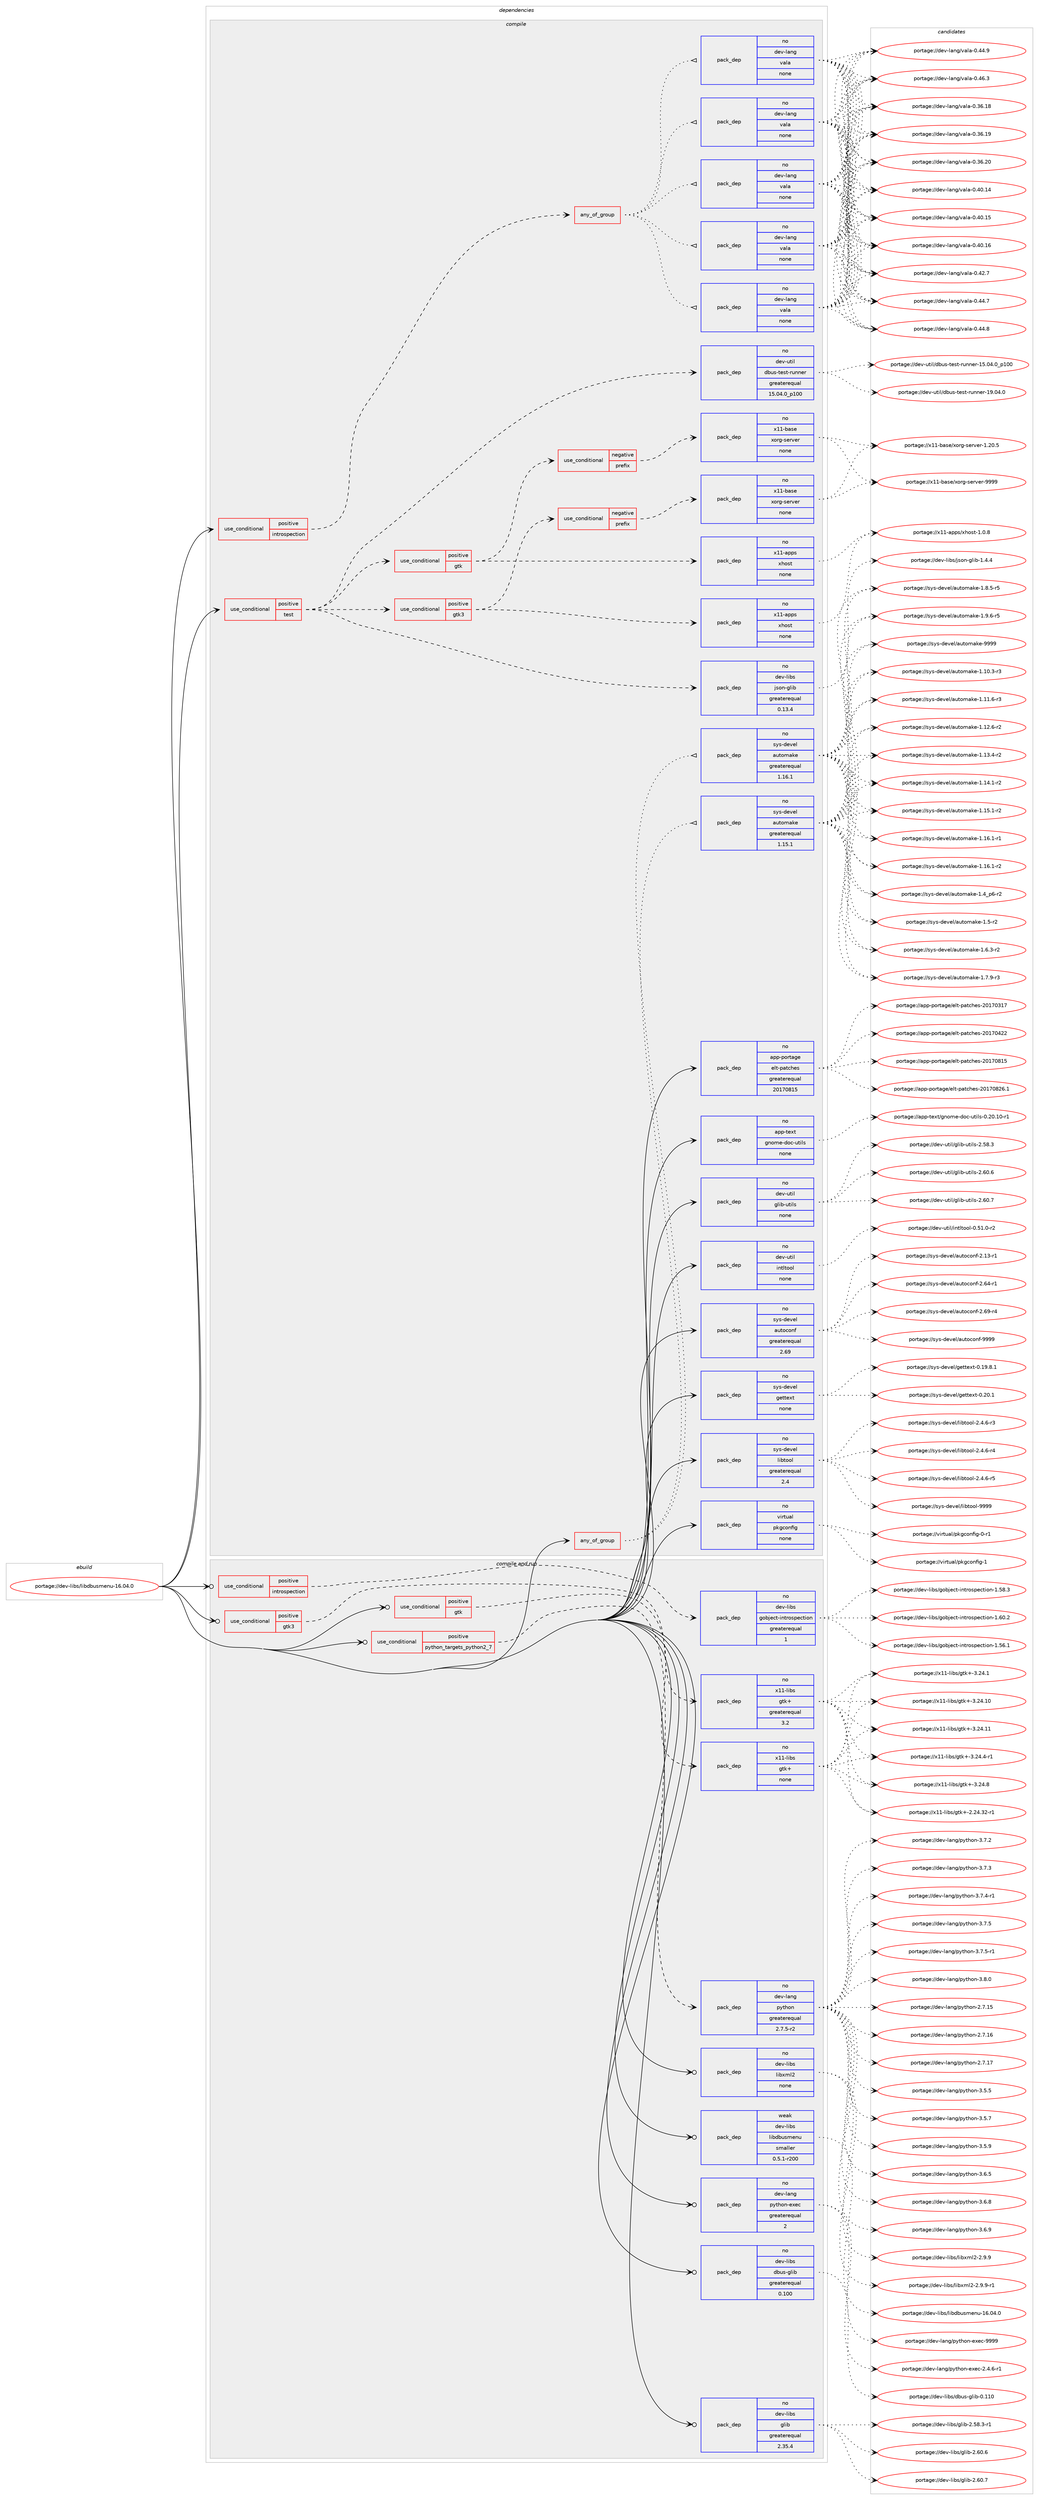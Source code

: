 digraph prolog {

# *************
# Graph options
# *************

newrank=true;
concentrate=true;
compound=true;
graph [rankdir=LR,fontname=Helvetica,fontsize=10,ranksep=1.5];#, ranksep=2.5, nodesep=0.2];
edge  [arrowhead=vee];
node  [fontname=Helvetica,fontsize=10];

# **********
# The ebuild
# **********

subgraph cluster_leftcol {
color=gray;
rank=same;
label=<<i>ebuild</i>>;
id [label="portage://dev-libs/libdbusmenu-16.04.0", color=red, width=4, href="../dev-libs/libdbusmenu-16.04.0.svg"];
}

# ****************
# The dependencies
# ****************

subgraph cluster_midcol {
color=gray;
label=<<i>dependencies</i>>;
subgraph cluster_compile {
fillcolor="#eeeeee";
style=filled;
label=<<i>compile</i>>;
subgraph any2928 {
dependency100228 [label=<<TABLE BORDER="0" CELLBORDER="1" CELLSPACING="0" CELLPADDING="4"><TR><TD CELLPADDING="10">any_of_group</TD></TR></TABLE>>, shape=none, color=red];subgraph pack76312 {
dependency100229 [label=<<TABLE BORDER="0" CELLBORDER="1" CELLSPACING="0" CELLPADDING="4" WIDTH="220"><TR><TD ROWSPAN="6" CELLPADDING="30">pack_dep</TD></TR><TR><TD WIDTH="110">no</TD></TR><TR><TD>sys-devel</TD></TR><TR><TD>automake</TD></TR><TR><TD>greaterequal</TD></TR><TR><TD>1.16.1</TD></TR></TABLE>>, shape=none, color=blue];
}
dependency100228:e -> dependency100229:w [weight=20,style="dotted",arrowhead="oinv"];
subgraph pack76313 {
dependency100230 [label=<<TABLE BORDER="0" CELLBORDER="1" CELLSPACING="0" CELLPADDING="4" WIDTH="220"><TR><TD ROWSPAN="6" CELLPADDING="30">pack_dep</TD></TR><TR><TD WIDTH="110">no</TD></TR><TR><TD>sys-devel</TD></TR><TR><TD>automake</TD></TR><TR><TD>greaterequal</TD></TR><TR><TD>1.15.1</TD></TR></TABLE>>, shape=none, color=blue];
}
dependency100228:e -> dependency100230:w [weight=20,style="dotted",arrowhead="oinv"];
}
id:e -> dependency100228:w [weight=20,style="solid",arrowhead="vee"];
subgraph cond20929 {
dependency100231 [label=<<TABLE BORDER="0" CELLBORDER="1" CELLSPACING="0" CELLPADDING="4"><TR><TD ROWSPAN="3" CELLPADDING="10">use_conditional</TD></TR><TR><TD>positive</TD></TR><TR><TD>introspection</TD></TR></TABLE>>, shape=none, color=red];
subgraph any2929 {
dependency100232 [label=<<TABLE BORDER="0" CELLBORDER="1" CELLSPACING="0" CELLPADDING="4"><TR><TD CELLPADDING="10">any_of_group</TD></TR></TABLE>>, shape=none, color=red];subgraph pack76314 {
dependency100233 [label=<<TABLE BORDER="0" CELLBORDER="1" CELLSPACING="0" CELLPADDING="4" WIDTH="220"><TR><TD ROWSPAN="6" CELLPADDING="30">pack_dep</TD></TR><TR><TD WIDTH="110">no</TD></TR><TR><TD>dev-lang</TD></TR><TR><TD>vala</TD></TR><TR><TD>none</TD></TR><TR><TD></TD></TR></TABLE>>, shape=none, color=blue];
}
dependency100232:e -> dependency100233:w [weight=20,style="dotted",arrowhead="oinv"];
subgraph pack76315 {
dependency100234 [label=<<TABLE BORDER="0" CELLBORDER="1" CELLSPACING="0" CELLPADDING="4" WIDTH="220"><TR><TD ROWSPAN="6" CELLPADDING="30">pack_dep</TD></TR><TR><TD WIDTH="110">no</TD></TR><TR><TD>dev-lang</TD></TR><TR><TD>vala</TD></TR><TR><TD>none</TD></TR><TR><TD></TD></TR></TABLE>>, shape=none, color=blue];
}
dependency100232:e -> dependency100234:w [weight=20,style="dotted",arrowhead="oinv"];
subgraph pack76316 {
dependency100235 [label=<<TABLE BORDER="0" CELLBORDER="1" CELLSPACING="0" CELLPADDING="4" WIDTH="220"><TR><TD ROWSPAN="6" CELLPADDING="30">pack_dep</TD></TR><TR><TD WIDTH="110">no</TD></TR><TR><TD>dev-lang</TD></TR><TR><TD>vala</TD></TR><TR><TD>none</TD></TR><TR><TD></TD></TR></TABLE>>, shape=none, color=blue];
}
dependency100232:e -> dependency100235:w [weight=20,style="dotted",arrowhead="oinv"];
subgraph pack76317 {
dependency100236 [label=<<TABLE BORDER="0" CELLBORDER="1" CELLSPACING="0" CELLPADDING="4" WIDTH="220"><TR><TD ROWSPAN="6" CELLPADDING="30">pack_dep</TD></TR><TR><TD WIDTH="110">no</TD></TR><TR><TD>dev-lang</TD></TR><TR><TD>vala</TD></TR><TR><TD>none</TD></TR><TR><TD></TD></TR></TABLE>>, shape=none, color=blue];
}
dependency100232:e -> dependency100236:w [weight=20,style="dotted",arrowhead="oinv"];
subgraph pack76318 {
dependency100237 [label=<<TABLE BORDER="0" CELLBORDER="1" CELLSPACING="0" CELLPADDING="4" WIDTH="220"><TR><TD ROWSPAN="6" CELLPADDING="30">pack_dep</TD></TR><TR><TD WIDTH="110">no</TD></TR><TR><TD>dev-lang</TD></TR><TR><TD>vala</TD></TR><TR><TD>none</TD></TR><TR><TD></TD></TR></TABLE>>, shape=none, color=blue];
}
dependency100232:e -> dependency100237:w [weight=20,style="dotted",arrowhead="oinv"];
}
dependency100231:e -> dependency100232:w [weight=20,style="dashed",arrowhead="vee"];
}
id:e -> dependency100231:w [weight=20,style="solid",arrowhead="vee"];
subgraph cond20930 {
dependency100238 [label=<<TABLE BORDER="0" CELLBORDER="1" CELLSPACING="0" CELLPADDING="4"><TR><TD ROWSPAN="3" CELLPADDING="10">use_conditional</TD></TR><TR><TD>positive</TD></TR><TR><TD>test</TD></TR></TABLE>>, shape=none, color=red];
subgraph pack76319 {
dependency100239 [label=<<TABLE BORDER="0" CELLBORDER="1" CELLSPACING="0" CELLPADDING="4" WIDTH="220"><TR><TD ROWSPAN="6" CELLPADDING="30">pack_dep</TD></TR><TR><TD WIDTH="110">no</TD></TR><TR><TD>dev-libs</TD></TR><TR><TD>json-glib</TD></TR><TR><TD>greaterequal</TD></TR><TR><TD>0.13.4</TD></TR></TABLE>>, shape=none, color=blue];
}
dependency100238:e -> dependency100239:w [weight=20,style="dashed",arrowhead="vee"];
subgraph pack76320 {
dependency100240 [label=<<TABLE BORDER="0" CELLBORDER="1" CELLSPACING="0" CELLPADDING="4" WIDTH="220"><TR><TD ROWSPAN="6" CELLPADDING="30">pack_dep</TD></TR><TR><TD WIDTH="110">no</TD></TR><TR><TD>dev-util</TD></TR><TR><TD>dbus-test-runner</TD></TR><TR><TD>greaterequal</TD></TR><TR><TD>15.04.0_p100</TD></TR></TABLE>>, shape=none, color=blue];
}
dependency100238:e -> dependency100240:w [weight=20,style="dashed",arrowhead="vee"];
subgraph cond20931 {
dependency100241 [label=<<TABLE BORDER="0" CELLBORDER="1" CELLSPACING="0" CELLPADDING="4"><TR><TD ROWSPAN="3" CELLPADDING="10">use_conditional</TD></TR><TR><TD>positive</TD></TR><TR><TD>gtk</TD></TR></TABLE>>, shape=none, color=red];
subgraph cond20932 {
dependency100242 [label=<<TABLE BORDER="0" CELLBORDER="1" CELLSPACING="0" CELLPADDING="4"><TR><TD ROWSPAN="3" CELLPADDING="10">use_conditional</TD></TR><TR><TD>negative</TD></TR><TR><TD>prefix</TD></TR></TABLE>>, shape=none, color=red];
subgraph pack76321 {
dependency100243 [label=<<TABLE BORDER="0" CELLBORDER="1" CELLSPACING="0" CELLPADDING="4" WIDTH="220"><TR><TD ROWSPAN="6" CELLPADDING="30">pack_dep</TD></TR><TR><TD WIDTH="110">no</TD></TR><TR><TD>x11-base</TD></TR><TR><TD>xorg-server</TD></TR><TR><TD>none</TD></TR><TR><TD></TD></TR></TABLE>>, shape=none, color=blue];
}
dependency100242:e -> dependency100243:w [weight=20,style="dashed",arrowhead="vee"];
}
dependency100241:e -> dependency100242:w [weight=20,style="dashed",arrowhead="vee"];
subgraph pack76322 {
dependency100244 [label=<<TABLE BORDER="0" CELLBORDER="1" CELLSPACING="0" CELLPADDING="4" WIDTH="220"><TR><TD ROWSPAN="6" CELLPADDING="30">pack_dep</TD></TR><TR><TD WIDTH="110">no</TD></TR><TR><TD>x11-apps</TD></TR><TR><TD>xhost</TD></TR><TR><TD>none</TD></TR><TR><TD></TD></TR></TABLE>>, shape=none, color=blue];
}
dependency100241:e -> dependency100244:w [weight=20,style="dashed",arrowhead="vee"];
}
dependency100238:e -> dependency100241:w [weight=20,style="dashed",arrowhead="vee"];
subgraph cond20933 {
dependency100245 [label=<<TABLE BORDER="0" CELLBORDER="1" CELLSPACING="0" CELLPADDING="4"><TR><TD ROWSPAN="3" CELLPADDING="10">use_conditional</TD></TR><TR><TD>positive</TD></TR><TR><TD>gtk3</TD></TR></TABLE>>, shape=none, color=red];
subgraph cond20934 {
dependency100246 [label=<<TABLE BORDER="0" CELLBORDER="1" CELLSPACING="0" CELLPADDING="4"><TR><TD ROWSPAN="3" CELLPADDING="10">use_conditional</TD></TR><TR><TD>negative</TD></TR><TR><TD>prefix</TD></TR></TABLE>>, shape=none, color=red];
subgraph pack76323 {
dependency100247 [label=<<TABLE BORDER="0" CELLBORDER="1" CELLSPACING="0" CELLPADDING="4" WIDTH="220"><TR><TD ROWSPAN="6" CELLPADDING="30">pack_dep</TD></TR><TR><TD WIDTH="110">no</TD></TR><TR><TD>x11-base</TD></TR><TR><TD>xorg-server</TD></TR><TR><TD>none</TD></TR><TR><TD></TD></TR></TABLE>>, shape=none, color=blue];
}
dependency100246:e -> dependency100247:w [weight=20,style="dashed",arrowhead="vee"];
}
dependency100245:e -> dependency100246:w [weight=20,style="dashed",arrowhead="vee"];
subgraph pack76324 {
dependency100248 [label=<<TABLE BORDER="0" CELLBORDER="1" CELLSPACING="0" CELLPADDING="4" WIDTH="220"><TR><TD ROWSPAN="6" CELLPADDING="30">pack_dep</TD></TR><TR><TD WIDTH="110">no</TD></TR><TR><TD>x11-apps</TD></TR><TR><TD>xhost</TD></TR><TR><TD>none</TD></TR><TR><TD></TD></TR></TABLE>>, shape=none, color=blue];
}
dependency100245:e -> dependency100248:w [weight=20,style="dashed",arrowhead="vee"];
}
dependency100238:e -> dependency100245:w [weight=20,style="dashed",arrowhead="vee"];
}
id:e -> dependency100238:w [weight=20,style="solid",arrowhead="vee"];
subgraph pack76325 {
dependency100249 [label=<<TABLE BORDER="0" CELLBORDER="1" CELLSPACING="0" CELLPADDING="4" WIDTH="220"><TR><TD ROWSPAN="6" CELLPADDING="30">pack_dep</TD></TR><TR><TD WIDTH="110">no</TD></TR><TR><TD>app-portage</TD></TR><TR><TD>elt-patches</TD></TR><TR><TD>greaterequal</TD></TR><TR><TD>20170815</TD></TR></TABLE>>, shape=none, color=blue];
}
id:e -> dependency100249:w [weight=20,style="solid",arrowhead="vee"];
subgraph pack76326 {
dependency100250 [label=<<TABLE BORDER="0" CELLBORDER="1" CELLSPACING="0" CELLPADDING="4" WIDTH="220"><TR><TD ROWSPAN="6" CELLPADDING="30">pack_dep</TD></TR><TR><TD WIDTH="110">no</TD></TR><TR><TD>app-text</TD></TR><TR><TD>gnome-doc-utils</TD></TR><TR><TD>none</TD></TR><TR><TD></TD></TR></TABLE>>, shape=none, color=blue];
}
id:e -> dependency100250:w [weight=20,style="solid",arrowhead="vee"];
subgraph pack76327 {
dependency100251 [label=<<TABLE BORDER="0" CELLBORDER="1" CELLSPACING="0" CELLPADDING="4" WIDTH="220"><TR><TD ROWSPAN="6" CELLPADDING="30">pack_dep</TD></TR><TR><TD WIDTH="110">no</TD></TR><TR><TD>dev-util</TD></TR><TR><TD>glib-utils</TD></TR><TR><TD>none</TD></TR><TR><TD></TD></TR></TABLE>>, shape=none, color=blue];
}
id:e -> dependency100251:w [weight=20,style="solid",arrowhead="vee"];
subgraph pack76328 {
dependency100252 [label=<<TABLE BORDER="0" CELLBORDER="1" CELLSPACING="0" CELLPADDING="4" WIDTH="220"><TR><TD ROWSPAN="6" CELLPADDING="30">pack_dep</TD></TR><TR><TD WIDTH="110">no</TD></TR><TR><TD>dev-util</TD></TR><TR><TD>intltool</TD></TR><TR><TD>none</TD></TR><TR><TD></TD></TR></TABLE>>, shape=none, color=blue];
}
id:e -> dependency100252:w [weight=20,style="solid",arrowhead="vee"];
subgraph pack76329 {
dependency100253 [label=<<TABLE BORDER="0" CELLBORDER="1" CELLSPACING="0" CELLPADDING="4" WIDTH="220"><TR><TD ROWSPAN="6" CELLPADDING="30">pack_dep</TD></TR><TR><TD WIDTH="110">no</TD></TR><TR><TD>sys-devel</TD></TR><TR><TD>autoconf</TD></TR><TR><TD>greaterequal</TD></TR><TR><TD>2.69</TD></TR></TABLE>>, shape=none, color=blue];
}
id:e -> dependency100253:w [weight=20,style="solid",arrowhead="vee"];
subgraph pack76330 {
dependency100254 [label=<<TABLE BORDER="0" CELLBORDER="1" CELLSPACING="0" CELLPADDING="4" WIDTH="220"><TR><TD ROWSPAN="6" CELLPADDING="30">pack_dep</TD></TR><TR><TD WIDTH="110">no</TD></TR><TR><TD>sys-devel</TD></TR><TR><TD>gettext</TD></TR><TR><TD>none</TD></TR><TR><TD></TD></TR></TABLE>>, shape=none, color=blue];
}
id:e -> dependency100254:w [weight=20,style="solid",arrowhead="vee"];
subgraph pack76331 {
dependency100255 [label=<<TABLE BORDER="0" CELLBORDER="1" CELLSPACING="0" CELLPADDING="4" WIDTH="220"><TR><TD ROWSPAN="6" CELLPADDING="30">pack_dep</TD></TR><TR><TD WIDTH="110">no</TD></TR><TR><TD>sys-devel</TD></TR><TR><TD>libtool</TD></TR><TR><TD>greaterequal</TD></TR><TR><TD>2.4</TD></TR></TABLE>>, shape=none, color=blue];
}
id:e -> dependency100255:w [weight=20,style="solid",arrowhead="vee"];
subgraph pack76332 {
dependency100256 [label=<<TABLE BORDER="0" CELLBORDER="1" CELLSPACING="0" CELLPADDING="4" WIDTH="220"><TR><TD ROWSPAN="6" CELLPADDING="30">pack_dep</TD></TR><TR><TD WIDTH="110">no</TD></TR><TR><TD>virtual</TD></TR><TR><TD>pkgconfig</TD></TR><TR><TD>none</TD></TR><TR><TD></TD></TR></TABLE>>, shape=none, color=blue];
}
id:e -> dependency100256:w [weight=20,style="solid",arrowhead="vee"];
}
subgraph cluster_compileandrun {
fillcolor="#eeeeee";
style=filled;
label=<<i>compile and run</i>>;
subgraph cond20935 {
dependency100257 [label=<<TABLE BORDER="0" CELLBORDER="1" CELLSPACING="0" CELLPADDING="4"><TR><TD ROWSPAN="3" CELLPADDING="10">use_conditional</TD></TR><TR><TD>positive</TD></TR><TR><TD>gtk</TD></TR></TABLE>>, shape=none, color=red];
subgraph pack76333 {
dependency100258 [label=<<TABLE BORDER="0" CELLBORDER="1" CELLSPACING="0" CELLPADDING="4" WIDTH="220"><TR><TD ROWSPAN="6" CELLPADDING="30">pack_dep</TD></TR><TR><TD WIDTH="110">no</TD></TR><TR><TD>x11-libs</TD></TR><TR><TD>gtk+</TD></TR><TR><TD>none</TD></TR><TR><TD></TD></TR></TABLE>>, shape=none, color=blue];
}
dependency100257:e -> dependency100258:w [weight=20,style="dashed",arrowhead="vee"];
}
id:e -> dependency100257:w [weight=20,style="solid",arrowhead="odotvee"];
subgraph cond20936 {
dependency100259 [label=<<TABLE BORDER="0" CELLBORDER="1" CELLSPACING="0" CELLPADDING="4"><TR><TD ROWSPAN="3" CELLPADDING="10">use_conditional</TD></TR><TR><TD>positive</TD></TR><TR><TD>gtk3</TD></TR></TABLE>>, shape=none, color=red];
subgraph pack76334 {
dependency100260 [label=<<TABLE BORDER="0" CELLBORDER="1" CELLSPACING="0" CELLPADDING="4" WIDTH="220"><TR><TD ROWSPAN="6" CELLPADDING="30">pack_dep</TD></TR><TR><TD WIDTH="110">no</TD></TR><TR><TD>x11-libs</TD></TR><TR><TD>gtk+</TD></TR><TR><TD>greaterequal</TD></TR><TR><TD>3.2</TD></TR></TABLE>>, shape=none, color=blue];
}
dependency100259:e -> dependency100260:w [weight=20,style="dashed",arrowhead="vee"];
}
id:e -> dependency100259:w [weight=20,style="solid",arrowhead="odotvee"];
subgraph cond20937 {
dependency100261 [label=<<TABLE BORDER="0" CELLBORDER="1" CELLSPACING="0" CELLPADDING="4"><TR><TD ROWSPAN="3" CELLPADDING="10">use_conditional</TD></TR><TR><TD>positive</TD></TR><TR><TD>introspection</TD></TR></TABLE>>, shape=none, color=red];
subgraph pack76335 {
dependency100262 [label=<<TABLE BORDER="0" CELLBORDER="1" CELLSPACING="0" CELLPADDING="4" WIDTH="220"><TR><TD ROWSPAN="6" CELLPADDING="30">pack_dep</TD></TR><TR><TD WIDTH="110">no</TD></TR><TR><TD>dev-libs</TD></TR><TR><TD>gobject-introspection</TD></TR><TR><TD>greaterequal</TD></TR><TR><TD>1</TD></TR></TABLE>>, shape=none, color=blue];
}
dependency100261:e -> dependency100262:w [weight=20,style="dashed",arrowhead="vee"];
}
id:e -> dependency100261:w [weight=20,style="solid",arrowhead="odotvee"];
subgraph cond20938 {
dependency100263 [label=<<TABLE BORDER="0" CELLBORDER="1" CELLSPACING="0" CELLPADDING="4"><TR><TD ROWSPAN="3" CELLPADDING="10">use_conditional</TD></TR><TR><TD>positive</TD></TR><TR><TD>python_targets_python2_7</TD></TR></TABLE>>, shape=none, color=red];
subgraph pack76336 {
dependency100264 [label=<<TABLE BORDER="0" CELLBORDER="1" CELLSPACING="0" CELLPADDING="4" WIDTH="220"><TR><TD ROWSPAN="6" CELLPADDING="30">pack_dep</TD></TR><TR><TD WIDTH="110">no</TD></TR><TR><TD>dev-lang</TD></TR><TR><TD>python</TD></TR><TR><TD>greaterequal</TD></TR><TR><TD>2.7.5-r2</TD></TR></TABLE>>, shape=none, color=blue];
}
dependency100263:e -> dependency100264:w [weight=20,style="dashed",arrowhead="vee"];
}
id:e -> dependency100263:w [weight=20,style="solid",arrowhead="odotvee"];
subgraph pack76337 {
dependency100265 [label=<<TABLE BORDER="0" CELLBORDER="1" CELLSPACING="0" CELLPADDING="4" WIDTH="220"><TR><TD ROWSPAN="6" CELLPADDING="30">pack_dep</TD></TR><TR><TD WIDTH="110">no</TD></TR><TR><TD>dev-lang</TD></TR><TR><TD>python-exec</TD></TR><TR><TD>greaterequal</TD></TR><TR><TD>2</TD></TR></TABLE>>, shape=none, color=blue];
}
id:e -> dependency100265:w [weight=20,style="solid",arrowhead="odotvee"];
subgraph pack76338 {
dependency100266 [label=<<TABLE BORDER="0" CELLBORDER="1" CELLSPACING="0" CELLPADDING="4" WIDTH="220"><TR><TD ROWSPAN="6" CELLPADDING="30">pack_dep</TD></TR><TR><TD WIDTH="110">no</TD></TR><TR><TD>dev-libs</TD></TR><TR><TD>dbus-glib</TD></TR><TR><TD>greaterequal</TD></TR><TR><TD>0.100</TD></TR></TABLE>>, shape=none, color=blue];
}
id:e -> dependency100266:w [weight=20,style="solid",arrowhead="odotvee"];
subgraph pack76339 {
dependency100267 [label=<<TABLE BORDER="0" CELLBORDER="1" CELLSPACING="0" CELLPADDING="4" WIDTH="220"><TR><TD ROWSPAN="6" CELLPADDING="30">pack_dep</TD></TR><TR><TD WIDTH="110">no</TD></TR><TR><TD>dev-libs</TD></TR><TR><TD>glib</TD></TR><TR><TD>greaterequal</TD></TR><TR><TD>2.35.4</TD></TR></TABLE>>, shape=none, color=blue];
}
id:e -> dependency100267:w [weight=20,style="solid",arrowhead="odotvee"];
subgraph pack76340 {
dependency100268 [label=<<TABLE BORDER="0" CELLBORDER="1" CELLSPACING="0" CELLPADDING="4" WIDTH="220"><TR><TD ROWSPAN="6" CELLPADDING="30">pack_dep</TD></TR><TR><TD WIDTH="110">no</TD></TR><TR><TD>dev-libs</TD></TR><TR><TD>libxml2</TD></TR><TR><TD>none</TD></TR><TR><TD></TD></TR></TABLE>>, shape=none, color=blue];
}
id:e -> dependency100268:w [weight=20,style="solid",arrowhead="odotvee"];
subgraph pack76341 {
dependency100269 [label=<<TABLE BORDER="0" CELLBORDER="1" CELLSPACING="0" CELLPADDING="4" WIDTH="220"><TR><TD ROWSPAN="6" CELLPADDING="30">pack_dep</TD></TR><TR><TD WIDTH="110">weak</TD></TR><TR><TD>dev-libs</TD></TR><TR><TD>libdbusmenu</TD></TR><TR><TD>smaller</TD></TR><TR><TD>0.5.1-r200</TD></TR></TABLE>>, shape=none, color=blue];
}
id:e -> dependency100269:w [weight=20,style="solid",arrowhead="odotvee"];
}
subgraph cluster_run {
fillcolor="#eeeeee";
style=filled;
label=<<i>run</i>>;
}
}

# **************
# The candidates
# **************

subgraph cluster_choices {
rank=same;
color=gray;
label=<<i>candidates</i>>;

subgraph choice76312 {
color=black;
nodesep=1;
choiceportage11512111545100101118101108479711711611110997107101454946494846514511451 [label="portage://sys-devel/automake-1.10.3-r3", color=red, width=4,href="../sys-devel/automake-1.10.3-r3.svg"];
choiceportage11512111545100101118101108479711711611110997107101454946494946544511451 [label="portage://sys-devel/automake-1.11.6-r3", color=red, width=4,href="../sys-devel/automake-1.11.6-r3.svg"];
choiceportage11512111545100101118101108479711711611110997107101454946495046544511450 [label="portage://sys-devel/automake-1.12.6-r2", color=red, width=4,href="../sys-devel/automake-1.12.6-r2.svg"];
choiceportage11512111545100101118101108479711711611110997107101454946495146524511450 [label="portage://sys-devel/automake-1.13.4-r2", color=red, width=4,href="../sys-devel/automake-1.13.4-r2.svg"];
choiceportage11512111545100101118101108479711711611110997107101454946495246494511450 [label="portage://sys-devel/automake-1.14.1-r2", color=red, width=4,href="../sys-devel/automake-1.14.1-r2.svg"];
choiceportage11512111545100101118101108479711711611110997107101454946495346494511450 [label="portage://sys-devel/automake-1.15.1-r2", color=red, width=4,href="../sys-devel/automake-1.15.1-r2.svg"];
choiceportage11512111545100101118101108479711711611110997107101454946495446494511449 [label="portage://sys-devel/automake-1.16.1-r1", color=red, width=4,href="../sys-devel/automake-1.16.1-r1.svg"];
choiceportage11512111545100101118101108479711711611110997107101454946495446494511450 [label="portage://sys-devel/automake-1.16.1-r2", color=red, width=4,href="../sys-devel/automake-1.16.1-r2.svg"];
choiceportage115121115451001011181011084797117116111109971071014549465295112544511450 [label="portage://sys-devel/automake-1.4_p6-r2", color=red, width=4,href="../sys-devel/automake-1.4_p6-r2.svg"];
choiceportage11512111545100101118101108479711711611110997107101454946534511450 [label="portage://sys-devel/automake-1.5-r2", color=red, width=4,href="../sys-devel/automake-1.5-r2.svg"];
choiceportage115121115451001011181011084797117116111109971071014549465446514511450 [label="portage://sys-devel/automake-1.6.3-r2", color=red, width=4,href="../sys-devel/automake-1.6.3-r2.svg"];
choiceportage115121115451001011181011084797117116111109971071014549465546574511451 [label="portage://sys-devel/automake-1.7.9-r3", color=red, width=4,href="../sys-devel/automake-1.7.9-r3.svg"];
choiceportage115121115451001011181011084797117116111109971071014549465646534511453 [label="portage://sys-devel/automake-1.8.5-r5", color=red, width=4,href="../sys-devel/automake-1.8.5-r5.svg"];
choiceportage115121115451001011181011084797117116111109971071014549465746544511453 [label="portage://sys-devel/automake-1.9.6-r5", color=red, width=4,href="../sys-devel/automake-1.9.6-r5.svg"];
choiceportage115121115451001011181011084797117116111109971071014557575757 [label="portage://sys-devel/automake-9999", color=red, width=4,href="../sys-devel/automake-9999.svg"];
dependency100229:e -> choiceportage11512111545100101118101108479711711611110997107101454946494846514511451:w [style=dotted,weight="100"];
dependency100229:e -> choiceportage11512111545100101118101108479711711611110997107101454946494946544511451:w [style=dotted,weight="100"];
dependency100229:e -> choiceportage11512111545100101118101108479711711611110997107101454946495046544511450:w [style=dotted,weight="100"];
dependency100229:e -> choiceportage11512111545100101118101108479711711611110997107101454946495146524511450:w [style=dotted,weight="100"];
dependency100229:e -> choiceportage11512111545100101118101108479711711611110997107101454946495246494511450:w [style=dotted,weight="100"];
dependency100229:e -> choiceportage11512111545100101118101108479711711611110997107101454946495346494511450:w [style=dotted,weight="100"];
dependency100229:e -> choiceportage11512111545100101118101108479711711611110997107101454946495446494511449:w [style=dotted,weight="100"];
dependency100229:e -> choiceportage11512111545100101118101108479711711611110997107101454946495446494511450:w [style=dotted,weight="100"];
dependency100229:e -> choiceportage115121115451001011181011084797117116111109971071014549465295112544511450:w [style=dotted,weight="100"];
dependency100229:e -> choiceportage11512111545100101118101108479711711611110997107101454946534511450:w [style=dotted,weight="100"];
dependency100229:e -> choiceportage115121115451001011181011084797117116111109971071014549465446514511450:w [style=dotted,weight="100"];
dependency100229:e -> choiceportage115121115451001011181011084797117116111109971071014549465546574511451:w [style=dotted,weight="100"];
dependency100229:e -> choiceportage115121115451001011181011084797117116111109971071014549465646534511453:w [style=dotted,weight="100"];
dependency100229:e -> choiceportage115121115451001011181011084797117116111109971071014549465746544511453:w [style=dotted,weight="100"];
dependency100229:e -> choiceportage115121115451001011181011084797117116111109971071014557575757:w [style=dotted,weight="100"];
}
subgraph choice76313 {
color=black;
nodesep=1;
choiceportage11512111545100101118101108479711711611110997107101454946494846514511451 [label="portage://sys-devel/automake-1.10.3-r3", color=red, width=4,href="../sys-devel/automake-1.10.3-r3.svg"];
choiceportage11512111545100101118101108479711711611110997107101454946494946544511451 [label="portage://sys-devel/automake-1.11.6-r3", color=red, width=4,href="../sys-devel/automake-1.11.6-r3.svg"];
choiceportage11512111545100101118101108479711711611110997107101454946495046544511450 [label="portage://sys-devel/automake-1.12.6-r2", color=red, width=4,href="../sys-devel/automake-1.12.6-r2.svg"];
choiceportage11512111545100101118101108479711711611110997107101454946495146524511450 [label="portage://sys-devel/automake-1.13.4-r2", color=red, width=4,href="../sys-devel/automake-1.13.4-r2.svg"];
choiceportage11512111545100101118101108479711711611110997107101454946495246494511450 [label="portage://sys-devel/automake-1.14.1-r2", color=red, width=4,href="../sys-devel/automake-1.14.1-r2.svg"];
choiceportage11512111545100101118101108479711711611110997107101454946495346494511450 [label="portage://sys-devel/automake-1.15.1-r2", color=red, width=4,href="../sys-devel/automake-1.15.1-r2.svg"];
choiceportage11512111545100101118101108479711711611110997107101454946495446494511449 [label="portage://sys-devel/automake-1.16.1-r1", color=red, width=4,href="../sys-devel/automake-1.16.1-r1.svg"];
choiceportage11512111545100101118101108479711711611110997107101454946495446494511450 [label="portage://sys-devel/automake-1.16.1-r2", color=red, width=4,href="../sys-devel/automake-1.16.1-r2.svg"];
choiceportage115121115451001011181011084797117116111109971071014549465295112544511450 [label="portage://sys-devel/automake-1.4_p6-r2", color=red, width=4,href="../sys-devel/automake-1.4_p6-r2.svg"];
choiceportage11512111545100101118101108479711711611110997107101454946534511450 [label="portage://sys-devel/automake-1.5-r2", color=red, width=4,href="../sys-devel/automake-1.5-r2.svg"];
choiceportage115121115451001011181011084797117116111109971071014549465446514511450 [label="portage://sys-devel/automake-1.6.3-r2", color=red, width=4,href="../sys-devel/automake-1.6.3-r2.svg"];
choiceportage115121115451001011181011084797117116111109971071014549465546574511451 [label="portage://sys-devel/automake-1.7.9-r3", color=red, width=4,href="../sys-devel/automake-1.7.9-r3.svg"];
choiceportage115121115451001011181011084797117116111109971071014549465646534511453 [label="portage://sys-devel/automake-1.8.5-r5", color=red, width=4,href="../sys-devel/automake-1.8.5-r5.svg"];
choiceportage115121115451001011181011084797117116111109971071014549465746544511453 [label="portage://sys-devel/automake-1.9.6-r5", color=red, width=4,href="../sys-devel/automake-1.9.6-r5.svg"];
choiceportage115121115451001011181011084797117116111109971071014557575757 [label="portage://sys-devel/automake-9999", color=red, width=4,href="../sys-devel/automake-9999.svg"];
dependency100230:e -> choiceportage11512111545100101118101108479711711611110997107101454946494846514511451:w [style=dotted,weight="100"];
dependency100230:e -> choiceportage11512111545100101118101108479711711611110997107101454946494946544511451:w [style=dotted,weight="100"];
dependency100230:e -> choiceportage11512111545100101118101108479711711611110997107101454946495046544511450:w [style=dotted,weight="100"];
dependency100230:e -> choiceportage11512111545100101118101108479711711611110997107101454946495146524511450:w [style=dotted,weight="100"];
dependency100230:e -> choiceportage11512111545100101118101108479711711611110997107101454946495246494511450:w [style=dotted,weight="100"];
dependency100230:e -> choiceportage11512111545100101118101108479711711611110997107101454946495346494511450:w [style=dotted,weight="100"];
dependency100230:e -> choiceportage11512111545100101118101108479711711611110997107101454946495446494511449:w [style=dotted,weight="100"];
dependency100230:e -> choiceportage11512111545100101118101108479711711611110997107101454946495446494511450:w [style=dotted,weight="100"];
dependency100230:e -> choiceportage115121115451001011181011084797117116111109971071014549465295112544511450:w [style=dotted,weight="100"];
dependency100230:e -> choiceportage11512111545100101118101108479711711611110997107101454946534511450:w [style=dotted,weight="100"];
dependency100230:e -> choiceportage115121115451001011181011084797117116111109971071014549465446514511450:w [style=dotted,weight="100"];
dependency100230:e -> choiceportage115121115451001011181011084797117116111109971071014549465546574511451:w [style=dotted,weight="100"];
dependency100230:e -> choiceportage115121115451001011181011084797117116111109971071014549465646534511453:w [style=dotted,weight="100"];
dependency100230:e -> choiceportage115121115451001011181011084797117116111109971071014549465746544511453:w [style=dotted,weight="100"];
dependency100230:e -> choiceportage115121115451001011181011084797117116111109971071014557575757:w [style=dotted,weight="100"];
}
subgraph choice76314 {
color=black;
nodesep=1;
choiceportage10010111845108971101034711897108974548465154464956 [label="portage://dev-lang/vala-0.36.18", color=red, width=4,href="../dev-lang/vala-0.36.18.svg"];
choiceportage10010111845108971101034711897108974548465154464957 [label="portage://dev-lang/vala-0.36.19", color=red, width=4,href="../dev-lang/vala-0.36.19.svg"];
choiceportage10010111845108971101034711897108974548465154465048 [label="portage://dev-lang/vala-0.36.20", color=red, width=4,href="../dev-lang/vala-0.36.20.svg"];
choiceportage10010111845108971101034711897108974548465248464952 [label="portage://dev-lang/vala-0.40.14", color=red, width=4,href="../dev-lang/vala-0.40.14.svg"];
choiceportage10010111845108971101034711897108974548465248464953 [label="portage://dev-lang/vala-0.40.15", color=red, width=4,href="../dev-lang/vala-0.40.15.svg"];
choiceportage10010111845108971101034711897108974548465248464954 [label="portage://dev-lang/vala-0.40.16", color=red, width=4,href="../dev-lang/vala-0.40.16.svg"];
choiceportage100101118451089711010347118971089745484652504655 [label="portage://dev-lang/vala-0.42.7", color=red, width=4,href="../dev-lang/vala-0.42.7.svg"];
choiceportage100101118451089711010347118971089745484652524655 [label="portage://dev-lang/vala-0.44.7", color=red, width=4,href="../dev-lang/vala-0.44.7.svg"];
choiceportage100101118451089711010347118971089745484652524656 [label="portage://dev-lang/vala-0.44.8", color=red, width=4,href="../dev-lang/vala-0.44.8.svg"];
choiceportage100101118451089711010347118971089745484652524657 [label="portage://dev-lang/vala-0.44.9", color=red, width=4,href="../dev-lang/vala-0.44.9.svg"];
choiceportage100101118451089711010347118971089745484652544651 [label="portage://dev-lang/vala-0.46.3", color=red, width=4,href="../dev-lang/vala-0.46.3.svg"];
dependency100233:e -> choiceportage10010111845108971101034711897108974548465154464956:w [style=dotted,weight="100"];
dependency100233:e -> choiceportage10010111845108971101034711897108974548465154464957:w [style=dotted,weight="100"];
dependency100233:e -> choiceportage10010111845108971101034711897108974548465154465048:w [style=dotted,weight="100"];
dependency100233:e -> choiceportage10010111845108971101034711897108974548465248464952:w [style=dotted,weight="100"];
dependency100233:e -> choiceportage10010111845108971101034711897108974548465248464953:w [style=dotted,weight="100"];
dependency100233:e -> choiceportage10010111845108971101034711897108974548465248464954:w [style=dotted,weight="100"];
dependency100233:e -> choiceportage100101118451089711010347118971089745484652504655:w [style=dotted,weight="100"];
dependency100233:e -> choiceportage100101118451089711010347118971089745484652524655:w [style=dotted,weight="100"];
dependency100233:e -> choiceportage100101118451089711010347118971089745484652524656:w [style=dotted,weight="100"];
dependency100233:e -> choiceportage100101118451089711010347118971089745484652524657:w [style=dotted,weight="100"];
dependency100233:e -> choiceportage100101118451089711010347118971089745484652544651:w [style=dotted,weight="100"];
}
subgraph choice76315 {
color=black;
nodesep=1;
choiceportage10010111845108971101034711897108974548465154464956 [label="portage://dev-lang/vala-0.36.18", color=red, width=4,href="../dev-lang/vala-0.36.18.svg"];
choiceportage10010111845108971101034711897108974548465154464957 [label="portage://dev-lang/vala-0.36.19", color=red, width=4,href="../dev-lang/vala-0.36.19.svg"];
choiceportage10010111845108971101034711897108974548465154465048 [label="portage://dev-lang/vala-0.36.20", color=red, width=4,href="../dev-lang/vala-0.36.20.svg"];
choiceportage10010111845108971101034711897108974548465248464952 [label="portage://dev-lang/vala-0.40.14", color=red, width=4,href="../dev-lang/vala-0.40.14.svg"];
choiceportage10010111845108971101034711897108974548465248464953 [label="portage://dev-lang/vala-0.40.15", color=red, width=4,href="../dev-lang/vala-0.40.15.svg"];
choiceportage10010111845108971101034711897108974548465248464954 [label="portage://dev-lang/vala-0.40.16", color=red, width=4,href="../dev-lang/vala-0.40.16.svg"];
choiceportage100101118451089711010347118971089745484652504655 [label="portage://dev-lang/vala-0.42.7", color=red, width=4,href="../dev-lang/vala-0.42.7.svg"];
choiceportage100101118451089711010347118971089745484652524655 [label="portage://dev-lang/vala-0.44.7", color=red, width=4,href="../dev-lang/vala-0.44.7.svg"];
choiceportage100101118451089711010347118971089745484652524656 [label="portage://dev-lang/vala-0.44.8", color=red, width=4,href="../dev-lang/vala-0.44.8.svg"];
choiceportage100101118451089711010347118971089745484652524657 [label="portage://dev-lang/vala-0.44.9", color=red, width=4,href="../dev-lang/vala-0.44.9.svg"];
choiceportage100101118451089711010347118971089745484652544651 [label="portage://dev-lang/vala-0.46.3", color=red, width=4,href="../dev-lang/vala-0.46.3.svg"];
dependency100234:e -> choiceportage10010111845108971101034711897108974548465154464956:w [style=dotted,weight="100"];
dependency100234:e -> choiceportage10010111845108971101034711897108974548465154464957:w [style=dotted,weight="100"];
dependency100234:e -> choiceportage10010111845108971101034711897108974548465154465048:w [style=dotted,weight="100"];
dependency100234:e -> choiceportage10010111845108971101034711897108974548465248464952:w [style=dotted,weight="100"];
dependency100234:e -> choiceportage10010111845108971101034711897108974548465248464953:w [style=dotted,weight="100"];
dependency100234:e -> choiceportage10010111845108971101034711897108974548465248464954:w [style=dotted,weight="100"];
dependency100234:e -> choiceportage100101118451089711010347118971089745484652504655:w [style=dotted,weight="100"];
dependency100234:e -> choiceportage100101118451089711010347118971089745484652524655:w [style=dotted,weight="100"];
dependency100234:e -> choiceportage100101118451089711010347118971089745484652524656:w [style=dotted,weight="100"];
dependency100234:e -> choiceportage100101118451089711010347118971089745484652524657:w [style=dotted,weight="100"];
dependency100234:e -> choiceportage100101118451089711010347118971089745484652544651:w [style=dotted,weight="100"];
}
subgraph choice76316 {
color=black;
nodesep=1;
choiceportage10010111845108971101034711897108974548465154464956 [label="portage://dev-lang/vala-0.36.18", color=red, width=4,href="../dev-lang/vala-0.36.18.svg"];
choiceportage10010111845108971101034711897108974548465154464957 [label="portage://dev-lang/vala-0.36.19", color=red, width=4,href="../dev-lang/vala-0.36.19.svg"];
choiceportage10010111845108971101034711897108974548465154465048 [label="portage://dev-lang/vala-0.36.20", color=red, width=4,href="../dev-lang/vala-0.36.20.svg"];
choiceportage10010111845108971101034711897108974548465248464952 [label="portage://dev-lang/vala-0.40.14", color=red, width=4,href="../dev-lang/vala-0.40.14.svg"];
choiceportage10010111845108971101034711897108974548465248464953 [label="portage://dev-lang/vala-0.40.15", color=red, width=4,href="../dev-lang/vala-0.40.15.svg"];
choiceportage10010111845108971101034711897108974548465248464954 [label="portage://dev-lang/vala-0.40.16", color=red, width=4,href="../dev-lang/vala-0.40.16.svg"];
choiceportage100101118451089711010347118971089745484652504655 [label="portage://dev-lang/vala-0.42.7", color=red, width=4,href="../dev-lang/vala-0.42.7.svg"];
choiceportage100101118451089711010347118971089745484652524655 [label="portage://dev-lang/vala-0.44.7", color=red, width=4,href="../dev-lang/vala-0.44.7.svg"];
choiceportage100101118451089711010347118971089745484652524656 [label="portage://dev-lang/vala-0.44.8", color=red, width=4,href="../dev-lang/vala-0.44.8.svg"];
choiceportage100101118451089711010347118971089745484652524657 [label="portage://dev-lang/vala-0.44.9", color=red, width=4,href="../dev-lang/vala-0.44.9.svg"];
choiceportage100101118451089711010347118971089745484652544651 [label="portage://dev-lang/vala-0.46.3", color=red, width=4,href="../dev-lang/vala-0.46.3.svg"];
dependency100235:e -> choiceportage10010111845108971101034711897108974548465154464956:w [style=dotted,weight="100"];
dependency100235:e -> choiceportage10010111845108971101034711897108974548465154464957:w [style=dotted,weight="100"];
dependency100235:e -> choiceportage10010111845108971101034711897108974548465154465048:w [style=dotted,weight="100"];
dependency100235:e -> choiceportage10010111845108971101034711897108974548465248464952:w [style=dotted,weight="100"];
dependency100235:e -> choiceportage10010111845108971101034711897108974548465248464953:w [style=dotted,weight="100"];
dependency100235:e -> choiceportage10010111845108971101034711897108974548465248464954:w [style=dotted,weight="100"];
dependency100235:e -> choiceportage100101118451089711010347118971089745484652504655:w [style=dotted,weight="100"];
dependency100235:e -> choiceportage100101118451089711010347118971089745484652524655:w [style=dotted,weight="100"];
dependency100235:e -> choiceportage100101118451089711010347118971089745484652524656:w [style=dotted,weight="100"];
dependency100235:e -> choiceportage100101118451089711010347118971089745484652524657:w [style=dotted,weight="100"];
dependency100235:e -> choiceportage100101118451089711010347118971089745484652544651:w [style=dotted,weight="100"];
}
subgraph choice76317 {
color=black;
nodesep=1;
choiceportage10010111845108971101034711897108974548465154464956 [label="portage://dev-lang/vala-0.36.18", color=red, width=4,href="../dev-lang/vala-0.36.18.svg"];
choiceportage10010111845108971101034711897108974548465154464957 [label="portage://dev-lang/vala-0.36.19", color=red, width=4,href="../dev-lang/vala-0.36.19.svg"];
choiceportage10010111845108971101034711897108974548465154465048 [label="portage://dev-lang/vala-0.36.20", color=red, width=4,href="../dev-lang/vala-0.36.20.svg"];
choiceportage10010111845108971101034711897108974548465248464952 [label="portage://dev-lang/vala-0.40.14", color=red, width=4,href="../dev-lang/vala-0.40.14.svg"];
choiceportage10010111845108971101034711897108974548465248464953 [label="portage://dev-lang/vala-0.40.15", color=red, width=4,href="../dev-lang/vala-0.40.15.svg"];
choiceportage10010111845108971101034711897108974548465248464954 [label="portage://dev-lang/vala-0.40.16", color=red, width=4,href="../dev-lang/vala-0.40.16.svg"];
choiceportage100101118451089711010347118971089745484652504655 [label="portage://dev-lang/vala-0.42.7", color=red, width=4,href="../dev-lang/vala-0.42.7.svg"];
choiceportage100101118451089711010347118971089745484652524655 [label="portage://dev-lang/vala-0.44.7", color=red, width=4,href="../dev-lang/vala-0.44.7.svg"];
choiceportage100101118451089711010347118971089745484652524656 [label="portage://dev-lang/vala-0.44.8", color=red, width=4,href="../dev-lang/vala-0.44.8.svg"];
choiceportage100101118451089711010347118971089745484652524657 [label="portage://dev-lang/vala-0.44.9", color=red, width=4,href="../dev-lang/vala-0.44.9.svg"];
choiceportage100101118451089711010347118971089745484652544651 [label="portage://dev-lang/vala-0.46.3", color=red, width=4,href="../dev-lang/vala-0.46.3.svg"];
dependency100236:e -> choiceportage10010111845108971101034711897108974548465154464956:w [style=dotted,weight="100"];
dependency100236:e -> choiceportage10010111845108971101034711897108974548465154464957:w [style=dotted,weight="100"];
dependency100236:e -> choiceportage10010111845108971101034711897108974548465154465048:w [style=dotted,weight="100"];
dependency100236:e -> choiceportage10010111845108971101034711897108974548465248464952:w [style=dotted,weight="100"];
dependency100236:e -> choiceportage10010111845108971101034711897108974548465248464953:w [style=dotted,weight="100"];
dependency100236:e -> choiceportage10010111845108971101034711897108974548465248464954:w [style=dotted,weight="100"];
dependency100236:e -> choiceportage100101118451089711010347118971089745484652504655:w [style=dotted,weight="100"];
dependency100236:e -> choiceportage100101118451089711010347118971089745484652524655:w [style=dotted,weight="100"];
dependency100236:e -> choiceportage100101118451089711010347118971089745484652524656:w [style=dotted,weight="100"];
dependency100236:e -> choiceportage100101118451089711010347118971089745484652524657:w [style=dotted,weight="100"];
dependency100236:e -> choiceportage100101118451089711010347118971089745484652544651:w [style=dotted,weight="100"];
}
subgraph choice76318 {
color=black;
nodesep=1;
choiceportage10010111845108971101034711897108974548465154464956 [label="portage://dev-lang/vala-0.36.18", color=red, width=4,href="../dev-lang/vala-0.36.18.svg"];
choiceportage10010111845108971101034711897108974548465154464957 [label="portage://dev-lang/vala-0.36.19", color=red, width=4,href="../dev-lang/vala-0.36.19.svg"];
choiceportage10010111845108971101034711897108974548465154465048 [label="portage://dev-lang/vala-0.36.20", color=red, width=4,href="../dev-lang/vala-0.36.20.svg"];
choiceportage10010111845108971101034711897108974548465248464952 [label="portage://dev-lang/vala-0.40.14", color=red, width=4,href="../dev-lang/vala-0.40.14.svg"];
choiceportage10010111845108971101034711897108974548465248464953 [label="portage://dev-lang/vala-0.40.15", color=red, width=4,href="../dev-lang/vala-0.40.15.svg"];
choiceportage10010111845108971101034711897108974548465248464954 [label="portage://dev-lang/vala-0.40.16", color=red, width=4,href="../dev-lang/vala-0.40.16.svg"];
choiceportage100101118451089711010347118971089745484652504655 [label="portage://dev-lang/vala-0.42.7", color=red, width=4,href="../dev-lang/vala-0.42.7.svg"];
choiceportage100101118451089711010347118971089745484652524655 [label="portage://dev-lang/vala-0.44.7", color=red, width=4,href="../dev-lang/vala-0.44.7.svg"];
choiceportage100101118451089711010347118971089745484652524656 [label="portage://dev-lang/vala-0.44.8", color=red, width=4,href="../dev-lang/vala-0.44.8.svg"];
choiceportage100101118451089711010347118971089745484652524657 [label="portage://dev-lang/vala-0.44.9", color=red, width=4,href="../dev-lang/vala-0.44.9.svg"];
choiceportage100101118451089711010347118971089745484652544651 [label="portage://dev-lang/vala-0.46.3", color=red, width=4,href="../dev-lang/vala-0.46.3.svg"];
dependency100237:e -> choiceportage10010111845108971101034711897108974548465154464956:w [style=dotted,weight="100"];
dependency100237:e -> choiceportage10010111845108971101034711897108974548465154464957:w [style=dotted,weight="100"];
dependency100237:e -> choiceportage10010111845108971101034711897108974548465154465048:w [style=dotted,weight="100"];
dependency100237:e -> choiceportage10010111845108971101034711897108974548465248464952:w [style=dotted,weight="100"];
dependency100237:e -> choiceportage10010111845108971101034711897108974548465248464953:w [style=dotted,weight="100"];
dependency100237:e -> choiceportage10010111845108971101034711897108974548465248464954:w [style=dotted,weight="100"];
dependency100237:e -> choiceportage100101118451089711010347118971089745484652504655:w [style=dotted,weight="100"];
dependency100237:e -> choiceportage100101118451089711010347118971089745484652524655:w [style=dotted,weight="100"];
dependency100237:e -> choiceportage100101118451089711010347118971089745484652524656:w [style=dotted,weight="100"];
dependency100237:e -> choiceportage100101118451089711010347118971089745484652524657:w [style=dotted,weight="100"];
dependency100237:e -> choiceportage100101118451089711010347118971089745484652544651:w [style=dotted,weight="100"];
}
subgraph choice76319 {
color=black;
nodesep=1;
choiceportage1001011184510810598115471061151111104510310810598454946524652 [label="portage://dev-libs/json-glib-1.4.4", color=red, width=4,href="../dev-libs/json-glib-1.4.4.svg"];
dependency100239:e -> choiceportage1001011184510810598115471061151111104510310810598454946524652:w [style=dotted,weight="100"];
}
subgraph choice76320 {
color=black;
nodesep=1;
choiceportage1001011184511711610510847100981171154511610111511645114117110110101114454953464852464895112494848 [label="portage://dev-util/dbus-test-runner-15.04.0_p100", color=red, width=4,href="../dev-util/dbus-test-runner-15.04.0_p100.svg"];
choiceportage10010111845117116105108471009811711545116101115116451141171101101011144549574648524648 [label="portage://dev-util/dbus-test-runner-19.04.0", color=red, width=4,href="../dev-util/dbus-test-runner-19.04.0.svg"];
dependency100240:e -> choiceportage1001011184511711610510847100981171154511610111511645114117110110101114454953464852464895112494848:w [style=dotted,weight="100"];
dependency100240:e -> choiceportage10010111845117116105108471009811711545116101115116451141171101101011144549574648524648:w [style=dotted,weight="100"];
}
subgraph choice76321 {
color=black;
nodesep=1;
choiceportage1204949459897115101471201111141034511510111411810111445494650484653 [label="portage://x11-base/xorg-server-1.20.5", color=red, width=4,href="../x11-base/xorg-server-1.20.5.svg"];
choiceportage120494945989711510147120111114103451151011141181011144557575757 [label="portage://x11-base/xorg-server-9999", color=red, width=4,href="../x11-base/xorg-server-9999.svg"];
dependency100243:e -> choiceportage1204949459897115101471201111141034511510111411810111445494650484653:w [style=dotted,weight="100"];
dependency100243:e -> choiceportage120494945989711510147120111114103451151011141181011144557575757:w [style=dotted,weight="100"];
}
subgraph choice76322 {
color=black;
nodesep=1;
choiceportage1204949459711211211547120104111115116454946484656 [label="portage://x11-apps/xhost-1.0.8", color=red, width=4,href="../x11-apps/xhost-1.0.8.svg"];
dependency100244:e -> choiceportage1204949459711211211547120104111115116454946484656:w [style=dotted,weight="100"];
}
subgraph choice76323 {
color=black;
nodesep=1;
choiceportage1204949459897115101471201111141034511510111411810111445494650484653 [label="portage://x11-base/xorg-server-1.20.5", color=red, width=4,href="../x11-base/xorg-server-1.20.5.svg"];
choiceportage120494945989711510147120111114103451151011141181011144557575757 [label="portage://x11-base/xorg-server-9999", color=red, width=4,href="../x11-base/xorg-server-9999.svg"];
dependency100247:e -> choiceportage1204949459897115101471201111141034511510111411810111445494650484653:w [style=dotted,weight="100"];
dependency100247:e -> choiceportage120494945989711510147120111114103451151011141181011144557575757:w [style=dotted,weight="100"];
}
subgraph choice76324 {
color=black;
nodesep=1;
choiceportage1204949459711211211547120104111115116454946484656 [label="portage://x11-apps/xhost-1.0.8", color=red, width=4,href="../x11-apps/xhost-1.0.8.svg"];
dependency100248:e -> choiceportage1204949459711211211547120104111115116454946484656:w [style=dotted,weight="100"];
}
subgraph choice76325 {
color=black;
nodesep=1;
choiceportage97112112451121111141169710310147101108116451129711699104101115455048495548514955 [label="portage://app-portage/elt-patches-20170317", color=red, width=4,href="../app-portage/elt-patches-20170317.svg"];
choiceportage97112112451121111141169710310147101108116451129711699104101115455048495548525050 [label="portage://app-portage/elt-patches-20170422", color=red, width=4,href="../app-portage/elt-patches-20170422.svg"];
choiceportage97112112451121111141169710310147101108116451129711699104101115455048495548564953 [label="portage://app-portage/elt-patches-20170815", color=red, width=4,href="../app-portage/elt-patches-20170815.svg"];
choiceportage971121124511211111411697103101471011081164511297116991041011154550484955485650544649 [label="portage://app-portage/elt-patches-20170826.1", color=red, width=4,href="../app-portage/elt-patches-20170826.1.svg"];
dependency100249:e -> choiceportage97112112451121111141169710310147101108116451129711699104101115455048495548514955:w [style=dotted,weight="100"];
dependency100249:e -> choiceportage97112112451121111141169710310147101108116451129711699104101115455048495548525050:w [style=dotted,weight="100"];
dependency100249:e -> choiceportage97112112451121111141169710310147101108116451129711699104101115455048495548564953:w [style=dotted,weight="100"];
dependency100249:e -> choiceportage971121124511211111411697103101471011081164511297116991041011154550484955485650544649:w [style=dotted,weight="100"];
}
subgraph choice76326 {
color=black;
nodesep=1;
choiceportage97112112451161011201164710311011110910145100111994511711610510811545484650484649484511449 [label="portage://app-text/gnome-doc-utils-0.20.10-r1", color=red, width=4,href="../app-text/gnome-doc-utils-0.20.10-r1.svg"];
dependency100250:e -> choiceportage97112112451161011201164710311011110910145100111994511711610510811545484650484649484511449:w [style=dotted,weight="100"];
}
subgraph choice76327 {
color=black;
nodesep=1;
choiceportage1001011184511711610510847103108105984511711610510811545504653564651 [label="portage://dev-util/glib-utils-2.58.3", color=red, width=4,href="../dev-util/glib-utils-2.58.3.svg"];
choiceportage1001011184511711610510847103108105984511711610510811545504654484654 [label="portage://dev-util/glib-utils-2.60.6", color=red, width=4,href="../dev-util/glib-utils-2.60.6.svg"];
choiceportage1001011184511711610510847103108105984511711610510811545504654484655 [label="portage://dev-util/glib-utils-2.60.7", color=red, width=4,href="../dev-util/glib-utils-2.60.7.svg"];
dependency100251:e -> choiceportage1001011184511711610510847103108105984511711610510811545504653564651:w [style=dotted,weight="100"];
dependency100251:e -> choiceportage1001011184511711610510847103108105984511711610510811545504654484654:w [style=dotted,weight="100"];
dependency100251:e -> choiceportage1001011184511711610510847103108105984511711610510811545504654484655:w [style=dotted,weight="100"];
}
subgraph choice76328 {
color=black;
nodesep=1;
choiceportage1001011184511711610510847105110116108116111111108454846534946484511450 [label="portage://dev-util/intltool-0.51.0-r2", color=red, width=4,href="../dev-util/intltool-0.51.0-r2.svg"];
dependency100252:e -> choiceportage1001011184511711610510847105110116108116111111108454846534946484511450:w [style=dotted,weight="100"];
}
subgraph choice76329 {
color=black;
nodesep=1;
choiceportage1151211154510010111810110847971171161119911111010245504649514511449 [label="portage://sys-devel/autoconf-2.13-r1", color=red, width=4,href="../sys-devel/autoconf-2.13-r1.svg"];
choiceportage1151211154510010111810110847971171161119911111010245504654524511449 [label="portage://sys-devel/autoconf-2.64-r1", color=red, width=4,href="../sys-devel/autoconf-2.64-r1.svg"];
choiceportage1151211154510010111810110847971171161119911111010245504654574511452 [label="portage://sys-devel/autoconf-2.69-r4", color=red, width=4,href="../sys-devel/autoconf-2.69-r4.svg"];
choiceportage115121115451001011181011084797117116111991111101024557575757 [label="portage://sys-devel/autoconf-9999", color=red, width=4,href="../sys-devel/autoconf-9999.svg"];
dependency100253:e -> choiceportage1151211154510010111810110847971171161119911111010245504649514511449:w [style=dotted,weight="100"];
dependency100253:e -> choiceportage1151211154510010111810110847971171161119911111010245504654524511449:w [style=dotted,weight="100"];
dependency100253:e -> choiceportage1151211154510010111810110847971171161119911111010245504654574511452:w [style=dotted,weight="100"];
dependency100253:e -> choiceportage115121115451001011181011084797117116111991111101024557575757:w [style=dotted,weight="100"];
}
subgraph choice76330 {
color=black;
nodesep=1;
choiceportage1151211154510010111810110847103101116116101120116454846495746564649 [label="portage://sys-devel/gettext-0.19.8.1", color=red, width=4,href="../sys-devel/gettext-0.19.8.1.svg"];
choiceportage115121115451001011181011084710310111611610112011645484650484649 [label="portage://sys-devel/gettext-0.20.1", color=red, width=4,href="../sys-devel/gettext-0.20.1.svg"];
dependency100254:e -> choiceportage1151211154510010111810110847103101116116101120116454846495746564649:w [style=dotted,weight="100"];
dependency100254:e -> choiceportage115121115451001011181011084710310111611610112011645484650484649:w [style=dotted,weight="100"];
}
subgraph choice76331 {
color=black;
nodesep=1;
choiceportage1151211154510010111810110847108105981161111111084550465246544511451 [label="portage://sys-devel/libtool-2.4.6-r3", color=red, width=4,href="../sys-devel/libtool-2.4.6-r3.svg"];
choiceportage1151211154510010111810110847108105981161111111084550465246544511452 [label="portage://sys-devel/libtool-2.4.6-r4", color=red, width=4,href="../sys-devel/libtool-2.4.6-r4.svg"];
choiceportage1151211154510010111810110847108105981161111111084550465246544511453 [label="portage://sys-devel/libtool-2.4.6-r5", color=red, width=4,href="../sys-devel/libtool-2.4.6-r5.svg"];
choiceportage1151211154510010111810110847108105981161111111084557575757 [label="portage://sys-devel/libtool-9999", color=red, width=4,href="../sys-devel/libtool-9999.svg"];
dependency100255:e -> choiceportage1151211154510010111810110847108105981161111111084550465246544511451:w [style=dotted,weight="100"];
dependency100255:e -> choiceportage1151211154510010111810110847108105981161111111084550465246544511452:w [style=dotted,weight="100"];
dependency100255:e -> choiceportage1151211154510010111810110847108105981161111111084550465246544511453:w [style=dotted,weight="100"];
dependency100255:e -> choiceportage1151211154510010111810110847108105981161111111084557575757:w [style=dotted,weight="100"];
}
subgraph choice76332 {
color=black;
nodesep=1;
choiceportage11810511411611797108471121071039911111010210510345484511449 [label="portage://virtual/pkgconfig-0-r1", color=red, width=4,href="../virtual/pkgconfig-0-r1.svg"];
choiceportage1181051141161179710847112107103991111101021051034549 [label="portage://virtual/pkgconfig-1", color=red, width=4,href="../virtual/pkgconfig-1.svg"];
dependency100256:e -> choiceportage11810511411611797108471121071039911111010210510345484511449:w [style=dotted,weight="100"];
dependency100256:e -> choiceportage1181051141161179710847112107103991111101021051034549:w [style=dotted,weight="100"];
}
subgraph choice76333 {
color=black;
nodesep=1;
choiceportage12049494510810598115471031161074345504650524651504511449 [label="portage://x11-libs/gtk+-2.24.32-r1", color=red, width=4,href="../x11-libs/gtk+-2.24.32-r1.svg"];
choiceportage12049494510810598115471031161074345514650524649 [label="portage://x11-libs/gtk+-3.24.1", color=red, width=4,href="../x11-libs/gtk+-3.24.1.svg"];
choiceportage1204949451081059811547103116107434551465052464948 [label="portage://x11-libs/gtk+-3.24.10", color=red, width=4,href="../x11-libs/gtk+-3.24.10.svg"];
choiceportage1204949451081059811547103116107434551465052464949 [label="portage://x11-libs/gtk+-3.24.11", color=red, width=4,href="../x11-libs/gtk+-3.24.11.svg"];
choiceportage120494945108105981154710311610743455146505246524511449 [label="portage://x11-libs/gtk+-3.24.4-r1", color=red, width=4,href="../x11-libs/gtk+-3.24.4-r1.svg"];
choiceportage12049494510810598115471031161074345514650524656 [label="portage://x11-libs/gtk+-3.24.8", color=red, width=4,href="../x11-libs/gtk+-3.24.8.svg"];
dependency100258:e -> choiceportage12049494510810598115471031161074345504650524651504511449:w [style=dotted,weight="100"];
dependency100258:e -> choiceportage12049494510810598115471031161074345514650524649:w [style=dotted,weight="100"];
dependency100258:e -> choiceportage1204949451081059811547103116107434551465052464948:w [style=dotted,weight="100"];
dependency100258:e -> choiceportage1204949451081059811547103116107434551465052464949:w [style=dotted,weight="100"];
dependency100258:e -> choiceportage120494945108105981154710311610743455146505246524511449:w [style=dotted,weight="100"];
dependency100258:e -> choiceportage12049494510810598115471031161074345514650524656:w [style=dotted,weight="100"];
}
subgraph choice76334 {
color=black;
nodesep=1;
choiceportage12049494510810598115471031161074345504650524651504511449 [label="portage://x11-libs/gtk+-2.24.32-r1", color=red, width=4,href="../x11-libs/gtk+-2.24.32-r1.svg"];
choiceportage12049494510810598115471031161074345514650524649 [label="portage://x11-libs/gtk+-3.24.1", color=red, width=4,href="../x11-libs/gtk+-3.24.1.svg"];
choiceportage1204949451081059811547103116107434551465052464948 [label="portage://x11-libs/gtk+-3.24.10", color=red, width=4,href="../x11-libs/gtk+-3.24.10.svg"];
choiceportage1204949451081059811547103116107434551465052464949 [label="portage://x11-libs/gtk+-3.24.11", color=red, width=4,href="../x11-libs/gtk+-3.24.11.svg"];
choiceportage120494945108105981154710311610743455146505246524511449 [label="portage://x11-libs/gtk+-3.24.4-r1", color=red, width=4,href="../x11-libs/gtk+-3.24.4-r1.svg"];
choiceportage12049494510810598115471031161074345514650524656 [label="portage://x11-libs/gtk+-3.24.8", color=red, width=4,href="../x11-libs/gtk+-3.24.8.svg"];
dependency100260:e -> choiceportage12049494510810598115471031161074345504650524651504511449:w [style=dotted,weight="100"];
dependency100260:e -> choiceportage12049494510810598115471031161074345514650524649:w [style=dotted,weight="100"];
dependency100260:e -> choiceportage1204949451081059811547103116107434551465052464948:w [style=dotted,weight="100"];
dependency100260:e -> choiceportage1204949451081059811547103116107434551465052464949:w [style=dotted,weight="100"];
dependency100260:e -> choiceportage120494945108105981154710311610743455146505246524511449:w [style=dotted,weight="100"];
dependency100260:e -> choiceportage12049494510810598115471031161074345514650524656:w [style=dotted,weight="100"];
}
subgraph choice76335 {
color=black;
nodesep=1;
choiceportage1001011184510810598115471031119810610199116451051101161141111151121019911610511111045494653544649 [label="portage://dev-libs/gobject-introspection-1.56.1", color=red, width=4,href="../dev-libs/gobject-introspection-1.56.1.svg"];
choiceportage1001011184510810598115471031119810610199116451051101161141111151121019911610511111045494653564651 [label="portage://dev-libs/gobject-introspection-1.58.3", color=red, width=4,href="../dev-libs/gobject-introspection-1.58.3.svg"];
choiceportage1001011184510810598115471031119810610199116451051101161141111151121019911610511111045494654484650 [label="portage://dev-libs/gobject-introspection-1.60.2", color=red, width=4,href="../dev-libs/gobject-introspection-1.60.2.svg"];
dependency100262:e -> choiceportage1001011184510810598115471031119810610199116451051101161141111151121019911610511111045494653544649:w [style=dotted,weight="100"];
dependency100262:e -> choiceportage1001011184510810598115471031119810610199116451051101161141111151121019911610511111045494653564651:w [style=dotted,weight="100"];
dependency100262:e -> choiceportage1001011184510810598115471031119810610199116451051101161141111151121019911610511111045494654484650:w [style=dotted,weight="100"];
}
subgraph choice76336 {
color=black;
nodesep=1;
choiceportage10010111845108971101034711212111610411111045504655464953 [label="portage://dev-lang/python-2.7.15", color=red, width=4,href="../dev-lang/python-2.7.15.svg"];
choiceportage10010111845108971101034711212111610411111045504655464954 [label="portage://dev-lang/python-2.7.16", color=red, width=4,href="../dev-lang/python-2.7.16.svg"];
choiceportage10010111845108971101034711212111610411111045504655464955 [label="portage://dev-lang/python-2.7.17", color=red, width=4,href="../dev-lang/python-2.7.17.svg"];
choiceportage100101118451089711010347112121116104111110455146534653 [label="portage://dev-lang/python-3.5.5", color=red, width=4,href="../dev-lang/python-3.5.5.svg"];
choiceportage100101118451089711010347112121116104111110455146534655 [label="portage://dev-lang/python-3.5.7", color=red, width=4,href="../dev-lang/python-3.5.7.svg"];
choiceportage100101118451089711010347112121116104111110455146534657 [label="portage://dev-lang/python-3.5.9", color=red, width=4,href="../dev-lang/python-3.5.9.svg"];
choiceportage100101118451089711010347112121116104111110455146544653 [label="portage://dev-lang/python-3.6.5", color=red, width=4,href="../dev-lang/python-3.6.5.svg"];
choiceportage100101118451089711010347112121116104111110455146544656 [label="portage://dev-lang/python-3.6.8", color=red, width=4,href="../dev-lang/python-3.6.8.svg"];
choiceportage100101118451089711010347112121116104111110455146544657 [label="portage://dev-lang/python-3.6.9", color=red, width=4,href="../dev-lang/python-3.6.9.svg"];
choiceportage100101118451089711010347112121116104111110455146554650 [label="portage://dev-lang/python-3.7.2", color=red, width=4,href="../dev-lang/python-3.7.2.svg"];
choiceportage100101118451089711010347112121116104111110455146554651 [label="portage://dev-lang/python-3.7.3", color=red, width=4,href="../dev-lang/python-3.7.3.svg"];
choiceportage1001011184510897110103471121211161041111104551465546524511449 [label="portage://dev-lang/python-3.7.4-r1", color=red, width=4,href="../dev-lang/python-3.7.4-r1.svg"];
choiceportage100101118451089711010347112121116104111110455146554653 [label="portage://dev-lang/python-3.7.5", color=red, width=4,href="../dev-lang/python-3.7.5.svg"];
choiceportage1001011184510897110103471121211161041111104551465546534511449 [label="portage://dev-lang/python-3.7.5-r1", color=red, width=4,href="../dev-lang/python-3.7.5-r1.svg"];
choiceportage100101118451089711010347112121116104111110455146564648 [label="portage://dev-lang/python-3.8.0", color=red, width=4,href="../dev-lang/python-3.8.0.svg"];
dependency100264:e -> choiceportage10010111845108971101034711212111610411111045504655464953:w [style=dotted,weight="100"];
dependency100264:e -> choiceportage10010111845108971101034711212111610411111045504655464954:w [style=dotted,weight="100"];
dependency100264:e -> choiceportage10010111845108971101034711212111610411111045504655464955:w [style=dotted,weight="100"];
dependency100264:e -> choiceportage100101118451089711010347112121116104111110455146534653:w [style=dotted,weight="100"];
dependency100264:e -> choiceportage100101118451089711010347112121116104111110455146534655:w [style=dotted,weight="100"];
dependency100264:e -> choiceportage100101118451089711010347112121116104111110455146534657:w [style=dotted,weight="100"];
dependency100264:e -> choiceportage100101118451089711010347112121116104111110455146544653:w [style=dotted,weight="100"];
dependency100264:e -> choiceportage100101118451089711010347112121116104111110455146544656:w [style=dotted,weight="100"];
dependency100264:e -> choiceportage100101118451089711010347112121116104111110455146544657:w [style=dotted,weight="100"];
dependency100264:e -> choiceportage100101118451089711010347112121116104111110455146554650:w [style=dotted,weight="100"];
dependency100264:e -> choiceportage100101118451089711010347112121116104111110455146554651:w [style=dotted,weight="100"];
dependency100264:e -> choiceportage1001011184510897110103471121211161041111104551465546524511449:w [style=dotted,weight="100"];
dependency100264:e -> choiceportage100101118451089711010347112121116104111110455146554653:w [style=dotted,weight="100"];
dependency100264:e -> choiceportage1001011184510897110103471121211161041111104551465546534511449:w [style=dotted,weight="100"];
dependency100264:e -> choiceportage100101118451089711010347112121116104111110455146564648:w [style=dotted,weight="100"];
}
subgraph choice76337 {
color=black;
nodesep=1;
choiceportage10010111845108971101034711212111610411111045101120101994550465246544511449 [label="portage://dev-lang/python-exec-2.4.6-r1", color=red, width=4,href="../dev-lang/python-exec-2.4.6-r1.svg"];
choiceportage10010111845108971101034711212111610411111045101120101994557575757 [label="portage://dev-lang/python-exec-9999", color=red, width=4,href="../dev-lang/python-exec-9999.svg"];
dependency100265:e -> choiceportage10010111845108971101034711212111610411111045101120101994550465246544511449:w [style=dotted,weight="100"];
dependency100265:e -> choiceportage10010111845108971101034711212111610411111045101120101994557575757:w [style=dotted,weight="100"];
}
subgraph choice76338 {
color=black;
nodesep=1;
choiceportage100101118451081059811547100981171154510310810598454846494948 [label="portage://dev-libs/dbus-glib-0.110", color=red, width=4,href="../dev-libs/dbus-glib-0.110.svg"];
dependency100266:e -> choiceportage100101118451081059811547100981171154510310810598454846494948:w [style=dotted,weight="100"];
}
subgraph choice76339 {
color=black;
nodesep=1;
choiceportage10010111845108105981154710310810598455046535646514511449 [label="portage://dev-libs/glib-2.58.3-r1", color=red, width=4,href="../dev-libs/glib-2.58.3-r1.svg"];
choiceportage1001011184510810598115471031081059845504654484654 [label="portage://dev-libs/glib-2.60.6", color=red, width=4,href="../dev-libs/glib-2.60.6.svg"];
choiceportage1001011184510810598115471031081059845504654484655 [label="portage://dev-libs/glib-2.60.7", color=red, width=4,href="../dev-libs/glib-2.60.7.svg"];
dependency100267:e -> choiceportage10010111845108105981154710310810598455046535646514511449:w [style=dotted,weight="100"];
dependency100267:e -> choiceportage1001011184510810598115471031081059845504654484654:w [style=dotted,weight="100"];
dependency100267:e -> choiceportage1001011184510810598115471031081059845504654484655:w [style=dotted,weight="100"];
}
subgraph choice76340 {
color=black;
nodesep=1;
choiceportage1001011184510810598115471081059812010910850455046574657 [label="portage://dev-libs/libxml2-2.9.9", color=red, width=4,href="../dev-libs/libxml2-2.9.9.svg"];
choiceportage10010111845108105981154710810598120109108504550465746574511449 [label="portage://dev-libs/libxml2-2.9.9-r1", color=red, width=4,href="../dev-libs/libxml2-2.9.9-r1.svg"];
dependency100268:e -> choiceportage1001011184510810598115471081059812010910850455046574657:w [style=dotted,weight="100"];
dependency100268:e -> choiceportage10010111845108105981154710810598120109108504550465746574511449:w [style=dotted,weight="100"];
}
subgraph choice76341 {
color=black;
nodesep=1;
choiceportage10010111845108105981154710810598100981171151091011101174549544648524648 [label="portage://dev-libs/libdbusmenu-16.04.0", color=red, width=4,href="../dev-libs/libdbusmenu-16.04.0.svg"];
dependency100269:e -> choiceportage10010111845108105981154710810598100981171151091011101174549544648524648:w [style=dotted,weight="100"];
}
}

}
